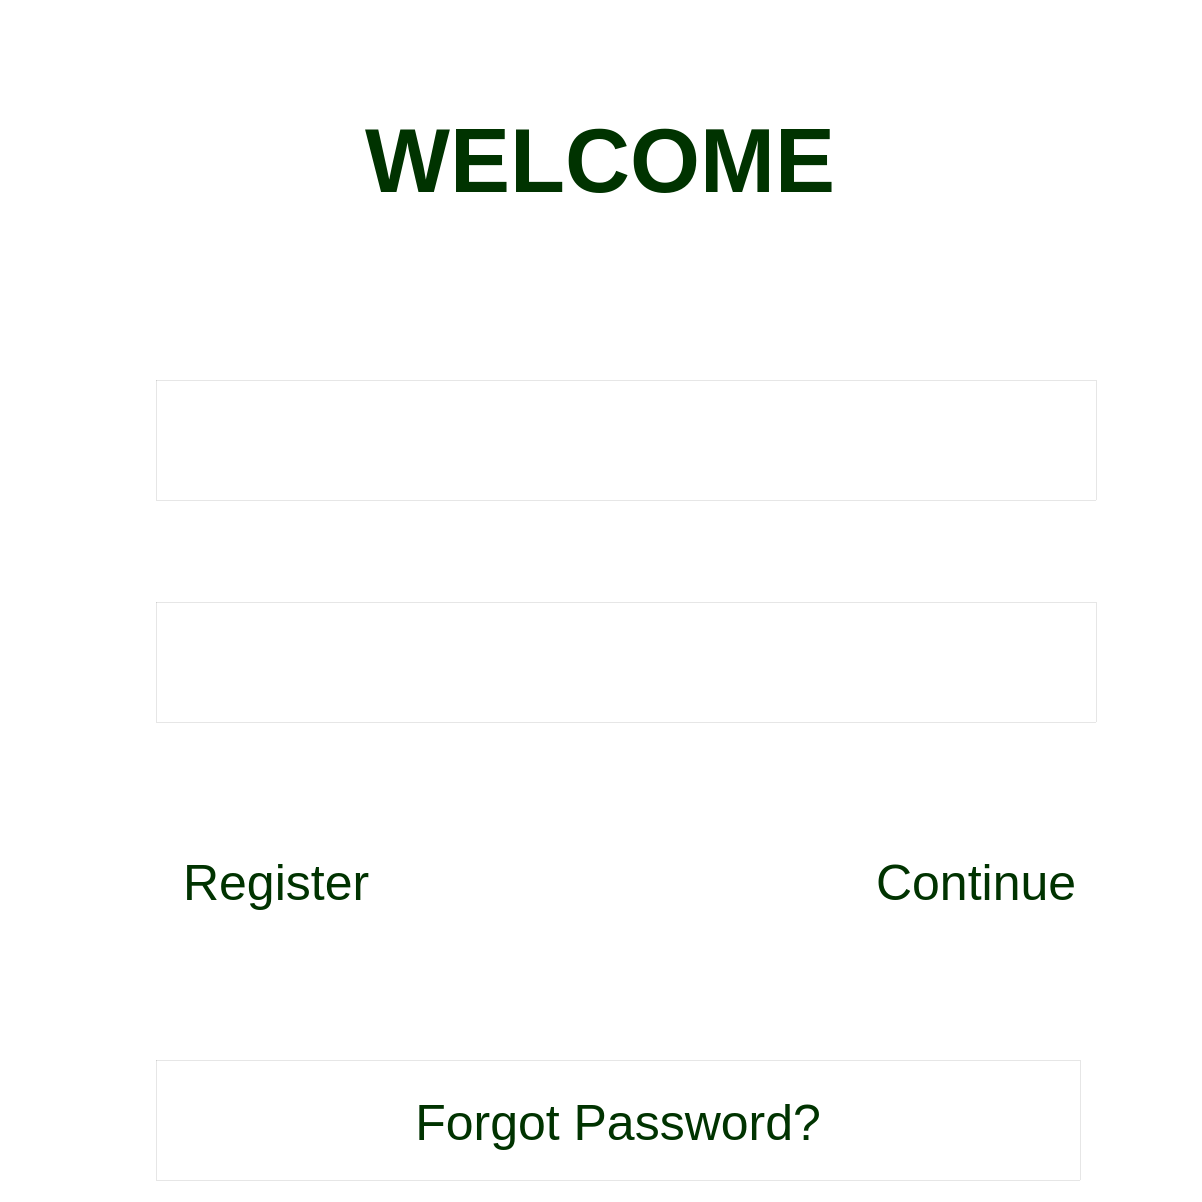 <mxfile>
    <diagram id="-HSxVsO68zq90faBVOSR" name="Page-1">
        <mxGraphModel dx="884" dy="922" grid="1" gridSize="10" guides="1" tooltips="1" connect="1" arrows="1" fold="1" page="1" pageScale="1" pageWidth="850" pageHeight="1100" math="0" shadow="0">
            <root>
                <mxCell id="0"/>
                <mxCell id="1" parent="0"/>
                <mxCell id="2" value="" style="rounded=0;whiteSpace=wrap;html=1;strokeColor=none;" vertex="1" parent="1">
                    <mxGeometry x="160" y="320" width="600" height="600" as="geometry"/>
                </mxCell>
                <mxCell id="3" value="&lt;font color=&quot;#003300&quot; style=&quot;font-size: 45px;&quot;&gt;WELCOME&lt;/font&gt;" style="rounded=1;whiteSpace=wrap;html=1;fontStyle=1;fontSize=45;strokeWidth=0;strokeColor=none;" vertex="1" parent="1">
                    <mxGeometry x="340" y="370" width="240" height="60" as="geometry"/>
                </mxCell>
                <mxCell id="5" value="" style="rounded=0;whiteSpace=wrap;html=1;strokeColor=default;strokeWidth=0;fontSize=45;fontColor=#003300;" vertex="1" parent="1">
                    <mxGeometry x="238" y="510" width="470" height="60" as="geometry"/>
                </mxCell>
                <mxCell id="6" value="" style="rounded=0;whiteSpace=wrap;html=1;strokeColor=default;strokeWidth=0;fontSize=45;fontColor=#003300;" vertex="1" parent="1">
                    <mxGeometry x="238" y="621" width="470" height="60" as="geometry"/>
                </mxCell>
                <mxCell id="7" value="Register" style="rounded=1;whiteSpace=wrap;html=1;strokeColor=none;strokeWidth=0;fontSize=25;fontColor=#003300;" vertex="1" parent="1">
                    <mxGeometry x="238" y="730" width="120" height="60" as="geometry"/>
                </mxCell>
                <mxCell id="8" value="Continue" style="rounded=1;whiteSpace=wrap;html=1;strokeColor=none;strokeWidth=0;fontSize=25;fontColor=#003300;" vertex="1" parent="1">
                    <mxGeometry x="588" y="730" width="120" height="60" as="geometry"/>
                </mxCell>
                <mxCell id="9" value="Forgot Password?" style="rounded=0;whiteSpace=wrap;html=1;strokeColor=default;strokeWidth=0;fontSize=25;fontColor=#003300;" vertex="1" parent="1">
                    <mxGeometry x="238" y="850" width="462" height="60" as="geometry"/>
                </mxCell>
            </root>
        </mxGraphModel>
    </diagram>
</mxfile>